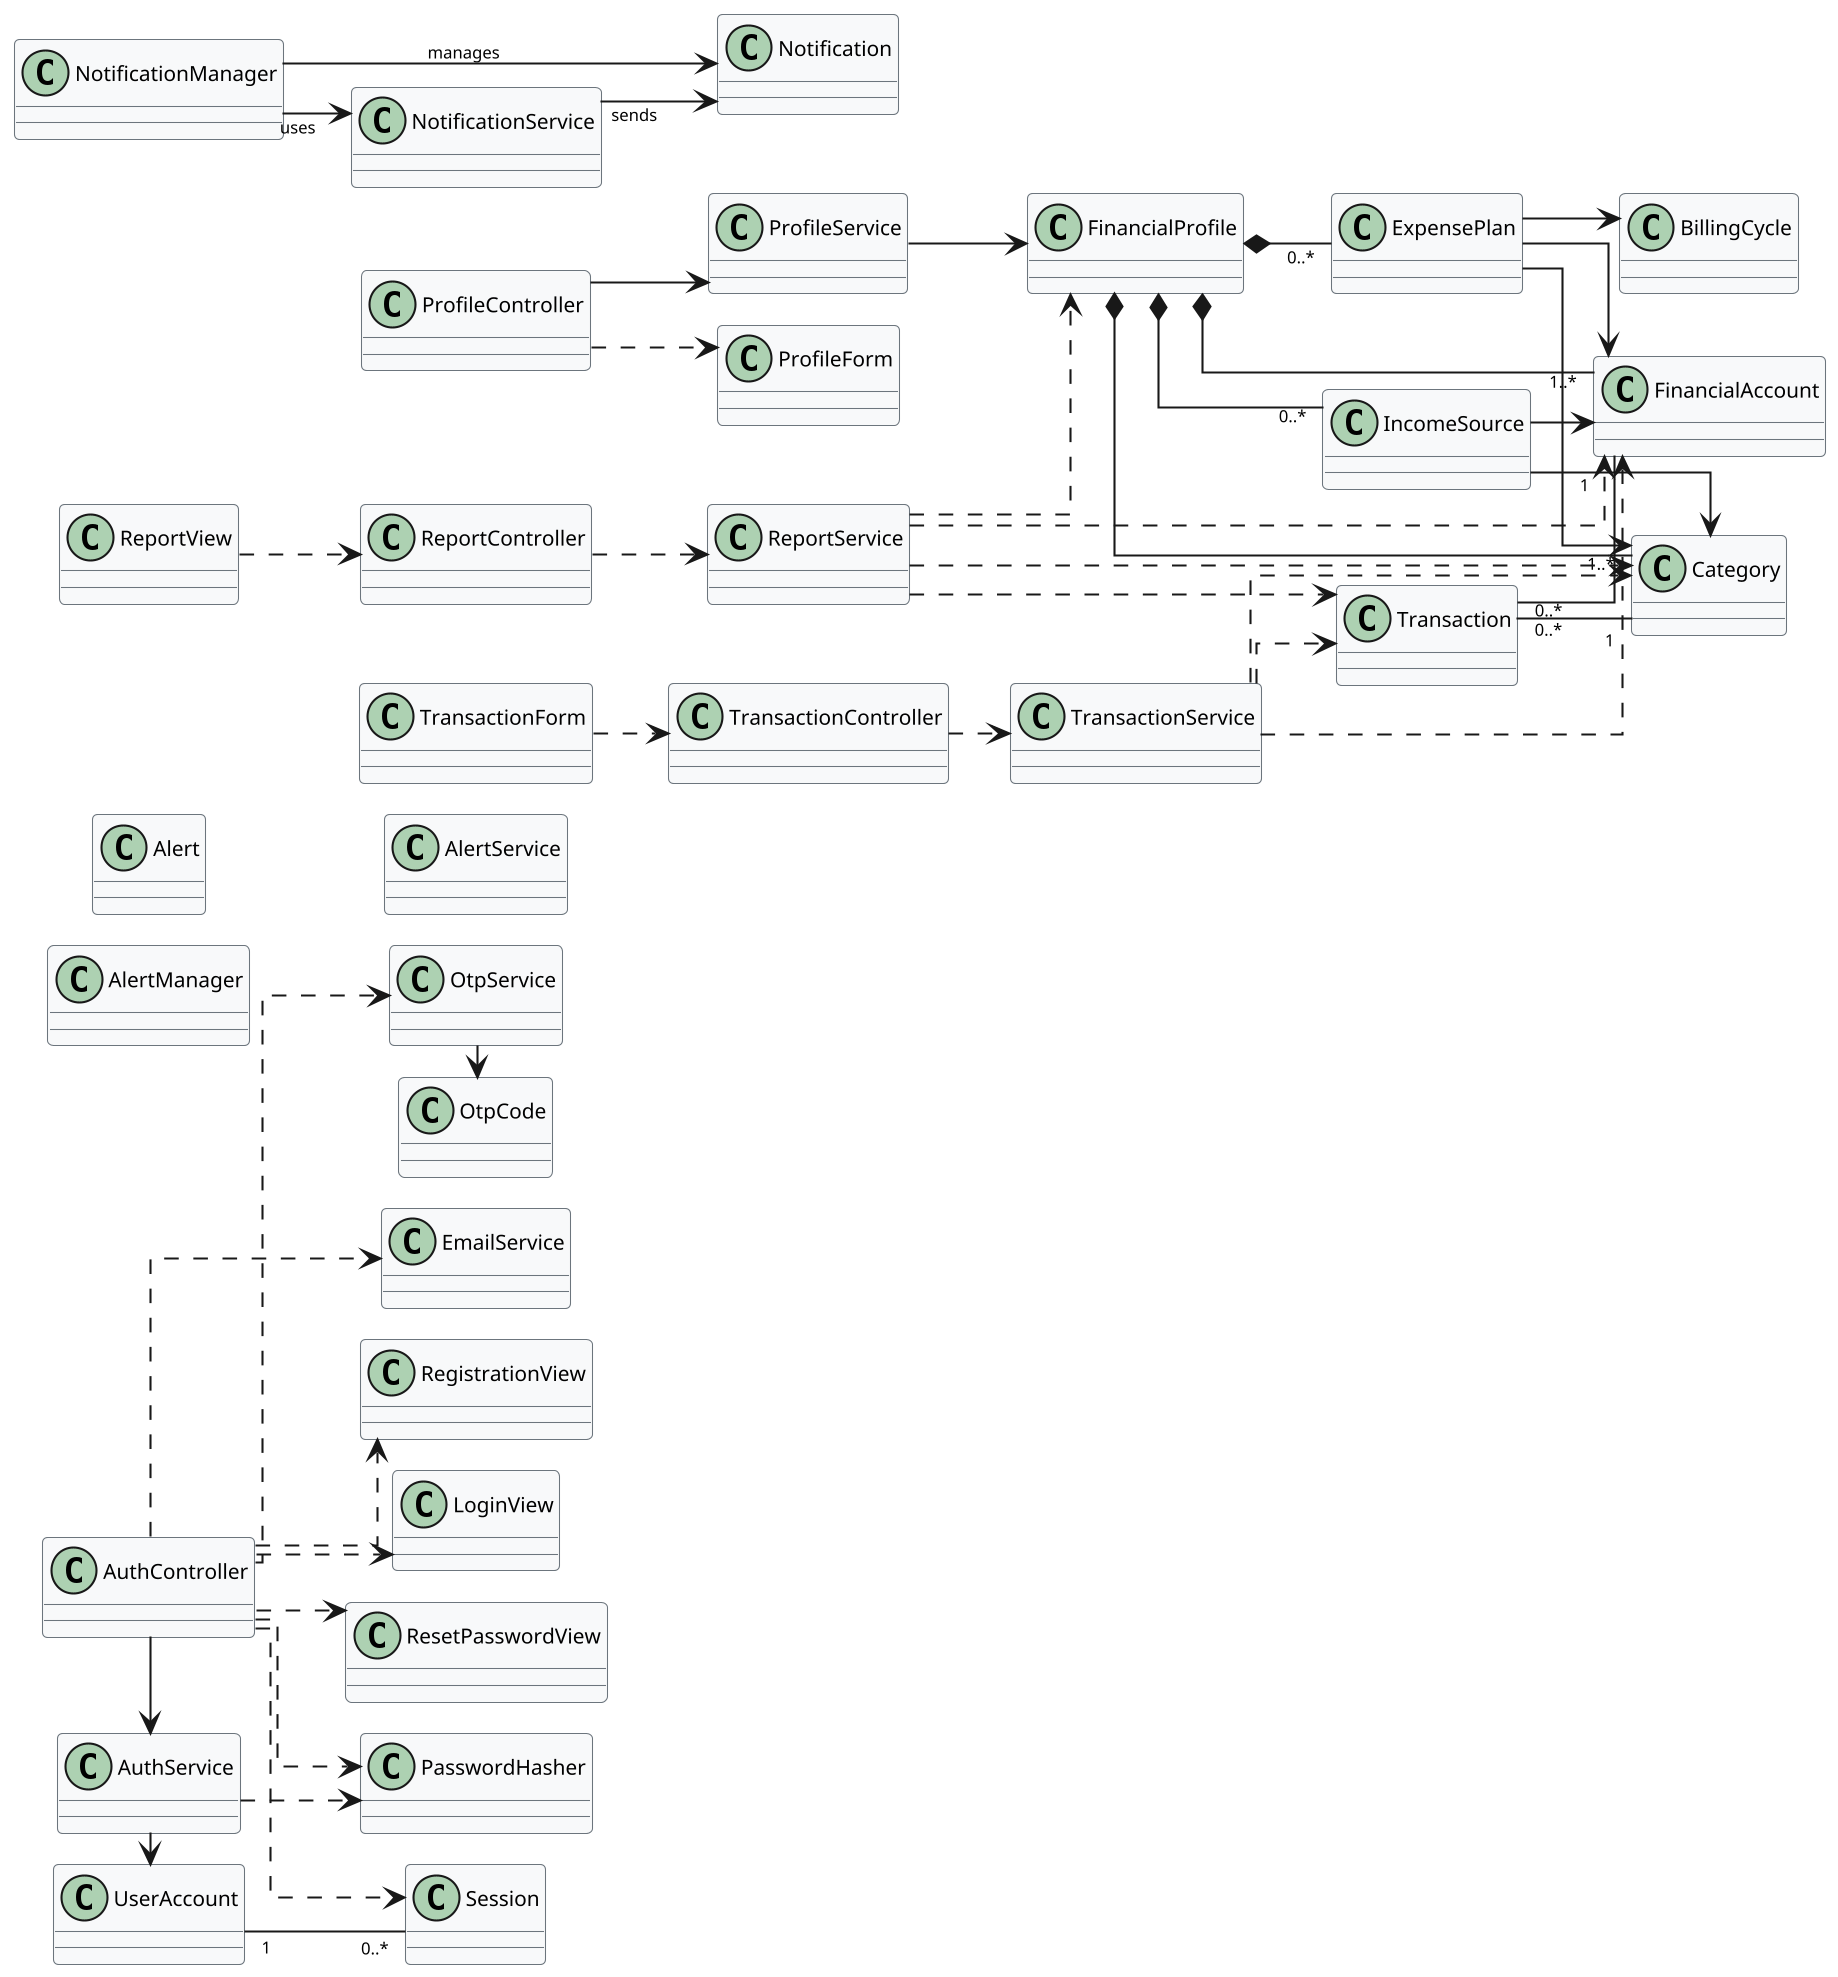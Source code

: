 @startuml
' Mengatur layout diagram agar memanjang ke bawah dan lebar tetap proporsional
' Ini membantu diagram agar tidak terlalu lebar, cocok untuk ukuran kertas A4 potret
left to right direction

skinparam dpi 200
skinparam page {
  orientation portrait
  margin 10
}
skinparam maxClassWidth 150
skinparam nodesep 15
skinparam ranksep 30

skinparam linetype ortho

skinparam class {
  BackgroundColor #F8F9FA
  BorderColor #6C757D
  FontSize 10
}
skinparam arrow {
  FontSize 8
}

' Deklarasi Kelas
class UserAccount
class AuthController
class AuthService
class PasswordHasher
class Session
class EmailService
class OtpService
class OtpCode
class RegistrationView
class LoginView
class ResetPasswordView

class FinancialProfile
class FinancialAccount
class Category
class IncomeSource
class ExpensePlan
class BillingCycle
class ProfileController
class ProfileService
class ProfileForm

class Transaction
class TransactionController
class TransactionService
class TransactionForm

class ReportController
class ReportService
class ReportView

class Notification
class NotificationManager
class NotificationService

class Alert
class AlertManager
class AlertService

' Hubungan Antar Kelas
AuthController -> AuthService
AuthController ..> OtpService
AuthController ..> EmailService
AuthController ..> RegistrationView
AuthController ..> LoginView
AuthController ..> ResetPasswordView

AuthService ..> PasswordHasher
AuthService -> UserAccount

OtpService -> OtpCode
AuthController ..> PasswordHasher
AuthController ..> Session

UserAccount "1" -- "0..*" Session

FinancialProfile *-- "1..*" FinancialAccount
FinancialProfile *-- "1..*" Category
FinancialProfile *-- "0..*" IncomeSource
FinancialProfile *-- "0..*" ExpensePlan

IncomeSource --> Category
ExpensePlan  --> Category
IncomeSource --> FinancialAccount
ExpensePlan  --> FinancialAccount
ExpensePlan  --> BillingCycle

ProfileController --> ProfileService
ProfileController ..> ProfileForm
ProfileService --> FinancialProfile

TransactionForm ..> TransactionController

TransactionController ..> TransactionService

TransactionService ..> Transaction
TransactionService ..> FinancialAccount
TransactionService ..> Category

Transaction "0..*" -- "1" FinancialAccount
Transaction "0..*" -- "1" Category 

ReportView ..> ReportController

ReportController ..> ReportService

ReportService ..> Transaction
ReportService ..> FinancialAccount 
ReportService ..> Category
ReportService ..> FinancialProfile

NotificationManager --> Notification : "manages"
NotificationManager --> NotificationService : "uses"
NotificationService --> Notification : "sends"

@enduml
